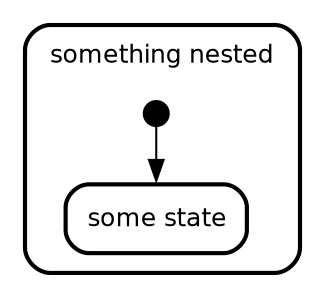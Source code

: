 digraph "state transitions" {
  fontname="Helvetica" fontsize=12 penwidth=2.0 splines=true ordering=out compound=true overlap=scale nodesep=0.3 ranksep=0.1
  node [shape=plaintext style=filled fillcolor="#FFFFFF01" fontname=Helvetica fontsize=12 penwidth=2.0]
  edge [fontname=Helvetica fontsize=10]

  subgraph "cluster_something nested" {
    class="state regular" color="black" label= <
    <table cellborder="0" border="0">
      <tr><td>something nested</td></tr>
    </table>
    > style=rounded penwidth=2.0
    "something nested" [shape=point style=invis margin=0 width=0 height=0 fixedsize=true]
      "initial" [shape=circle style=filled class="state initial" color="black" fillcolor="black" fixedsize=true height=0.15 label=""]
      "some state" [margin=0 class="state regular" color="black" label= <
        <table align="center" cellborder="0" border="2" style="rounded" width="48">
          <tr><td width="48" cellpadding="7">some state</td></tr>
        </table>
      >]

  }

  "initial" -> "some state" [label="    \l" class="transition"]
}
